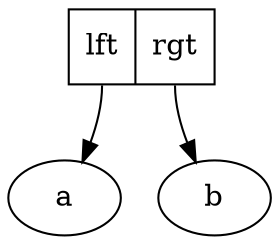 digraph {
    n0 [label="<l>lft|<r>rgt" shape="record"];
    n1 [label="a"];
    n2 [label="b"];
    n0:l -> n1;
    n0:r -> n2;
}
